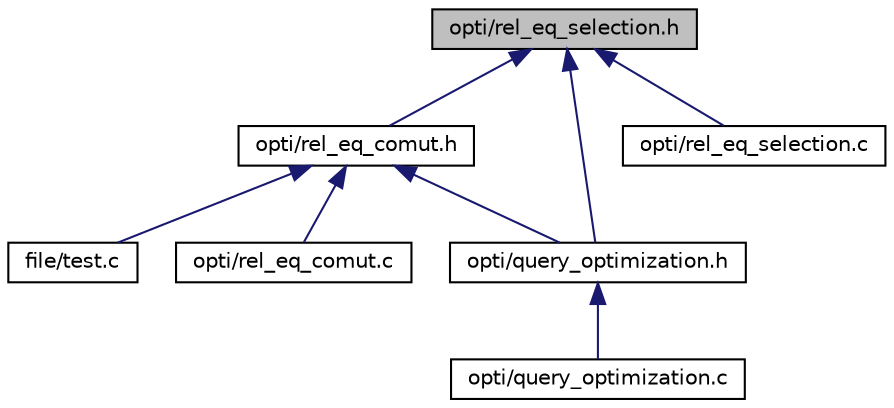 digraph "opti/rel_eq_selection.h"
{
 // LATEX_PDF_SIZE
  bgcolor="transparent";
  edge [fontname="Helvetica",fontsize="10",labelfontname="Helvetica",labelfontsize="10"];
  node [fontname="Helvetica",fontsize="10",shape=record];
  Node1 [label="opti/rel_eq_selection.h",height=0.2,width=0.4,color="black", fillcolor="grey75", style="filled", fontcolor="black",tooltip=" "];
  Node1 -> Node2 [dir="back",color="midnightblue",fontsize="10",style="solid",fontname="Helvetica"];
  Node2 [label="opti/rel_eq_comut.h",height=0.2,width=0.4,color="black",URL="$rel__eq__comut_8h.html",tooltip=" "];
  Node2 -> Node3 [dir="back",color="midnightblue",fontsize="10",style="solid",fontname="Helvetica"];
  Node3 [label="file/test.c",height=0.2,width=0.4,color="black",URL="$file_2test_8c.html",tooltip=" "];
  Node2 -> Node4 [dir="back",color="midnightblue",fontsize="10",style="solid",fontname="Helvetica"];
  Node4 [label="opti/query_optimization.h",height=0.2,width=0.4,color="black",URL="$query__optimization_8h.html",tooltip=" "];
  Node4 -> Node5 [dir="back",color="midnightblue",fontsize="10",style="solid",fontname="Helvetica"];
  Node5 [label="opti/query_optimization.c",height=0.2,width=0.4,color="black",URL="$query__optimization_8c.html",tooltip=" "];
  Node2 -> Node6 [dir="back",color="midnightblue",fontsize="10",style="solid",fontname="Helvetica"];
  Node6 [label="opti/rel_eq_comut.c",height=0.2,width=0.4,color="black",URL="$rel__eq__comut_8c.html",tooltip=" "];
  Node1 -> Node4 [dir="back",color="midnightblue",fontsize="10",style="solid",fontname="Helvetica"];
  Node1 -> Node7 [dir="back",color="midnightblue",fontsize="10",style="solid",fontname="Helvetica"];
  Node7 [label="opti/rel_eq_selection.c",height=0.2,width=0.4,color="black",URL="$rel__eq__selection_8c.html",tooltip=" "];
}
